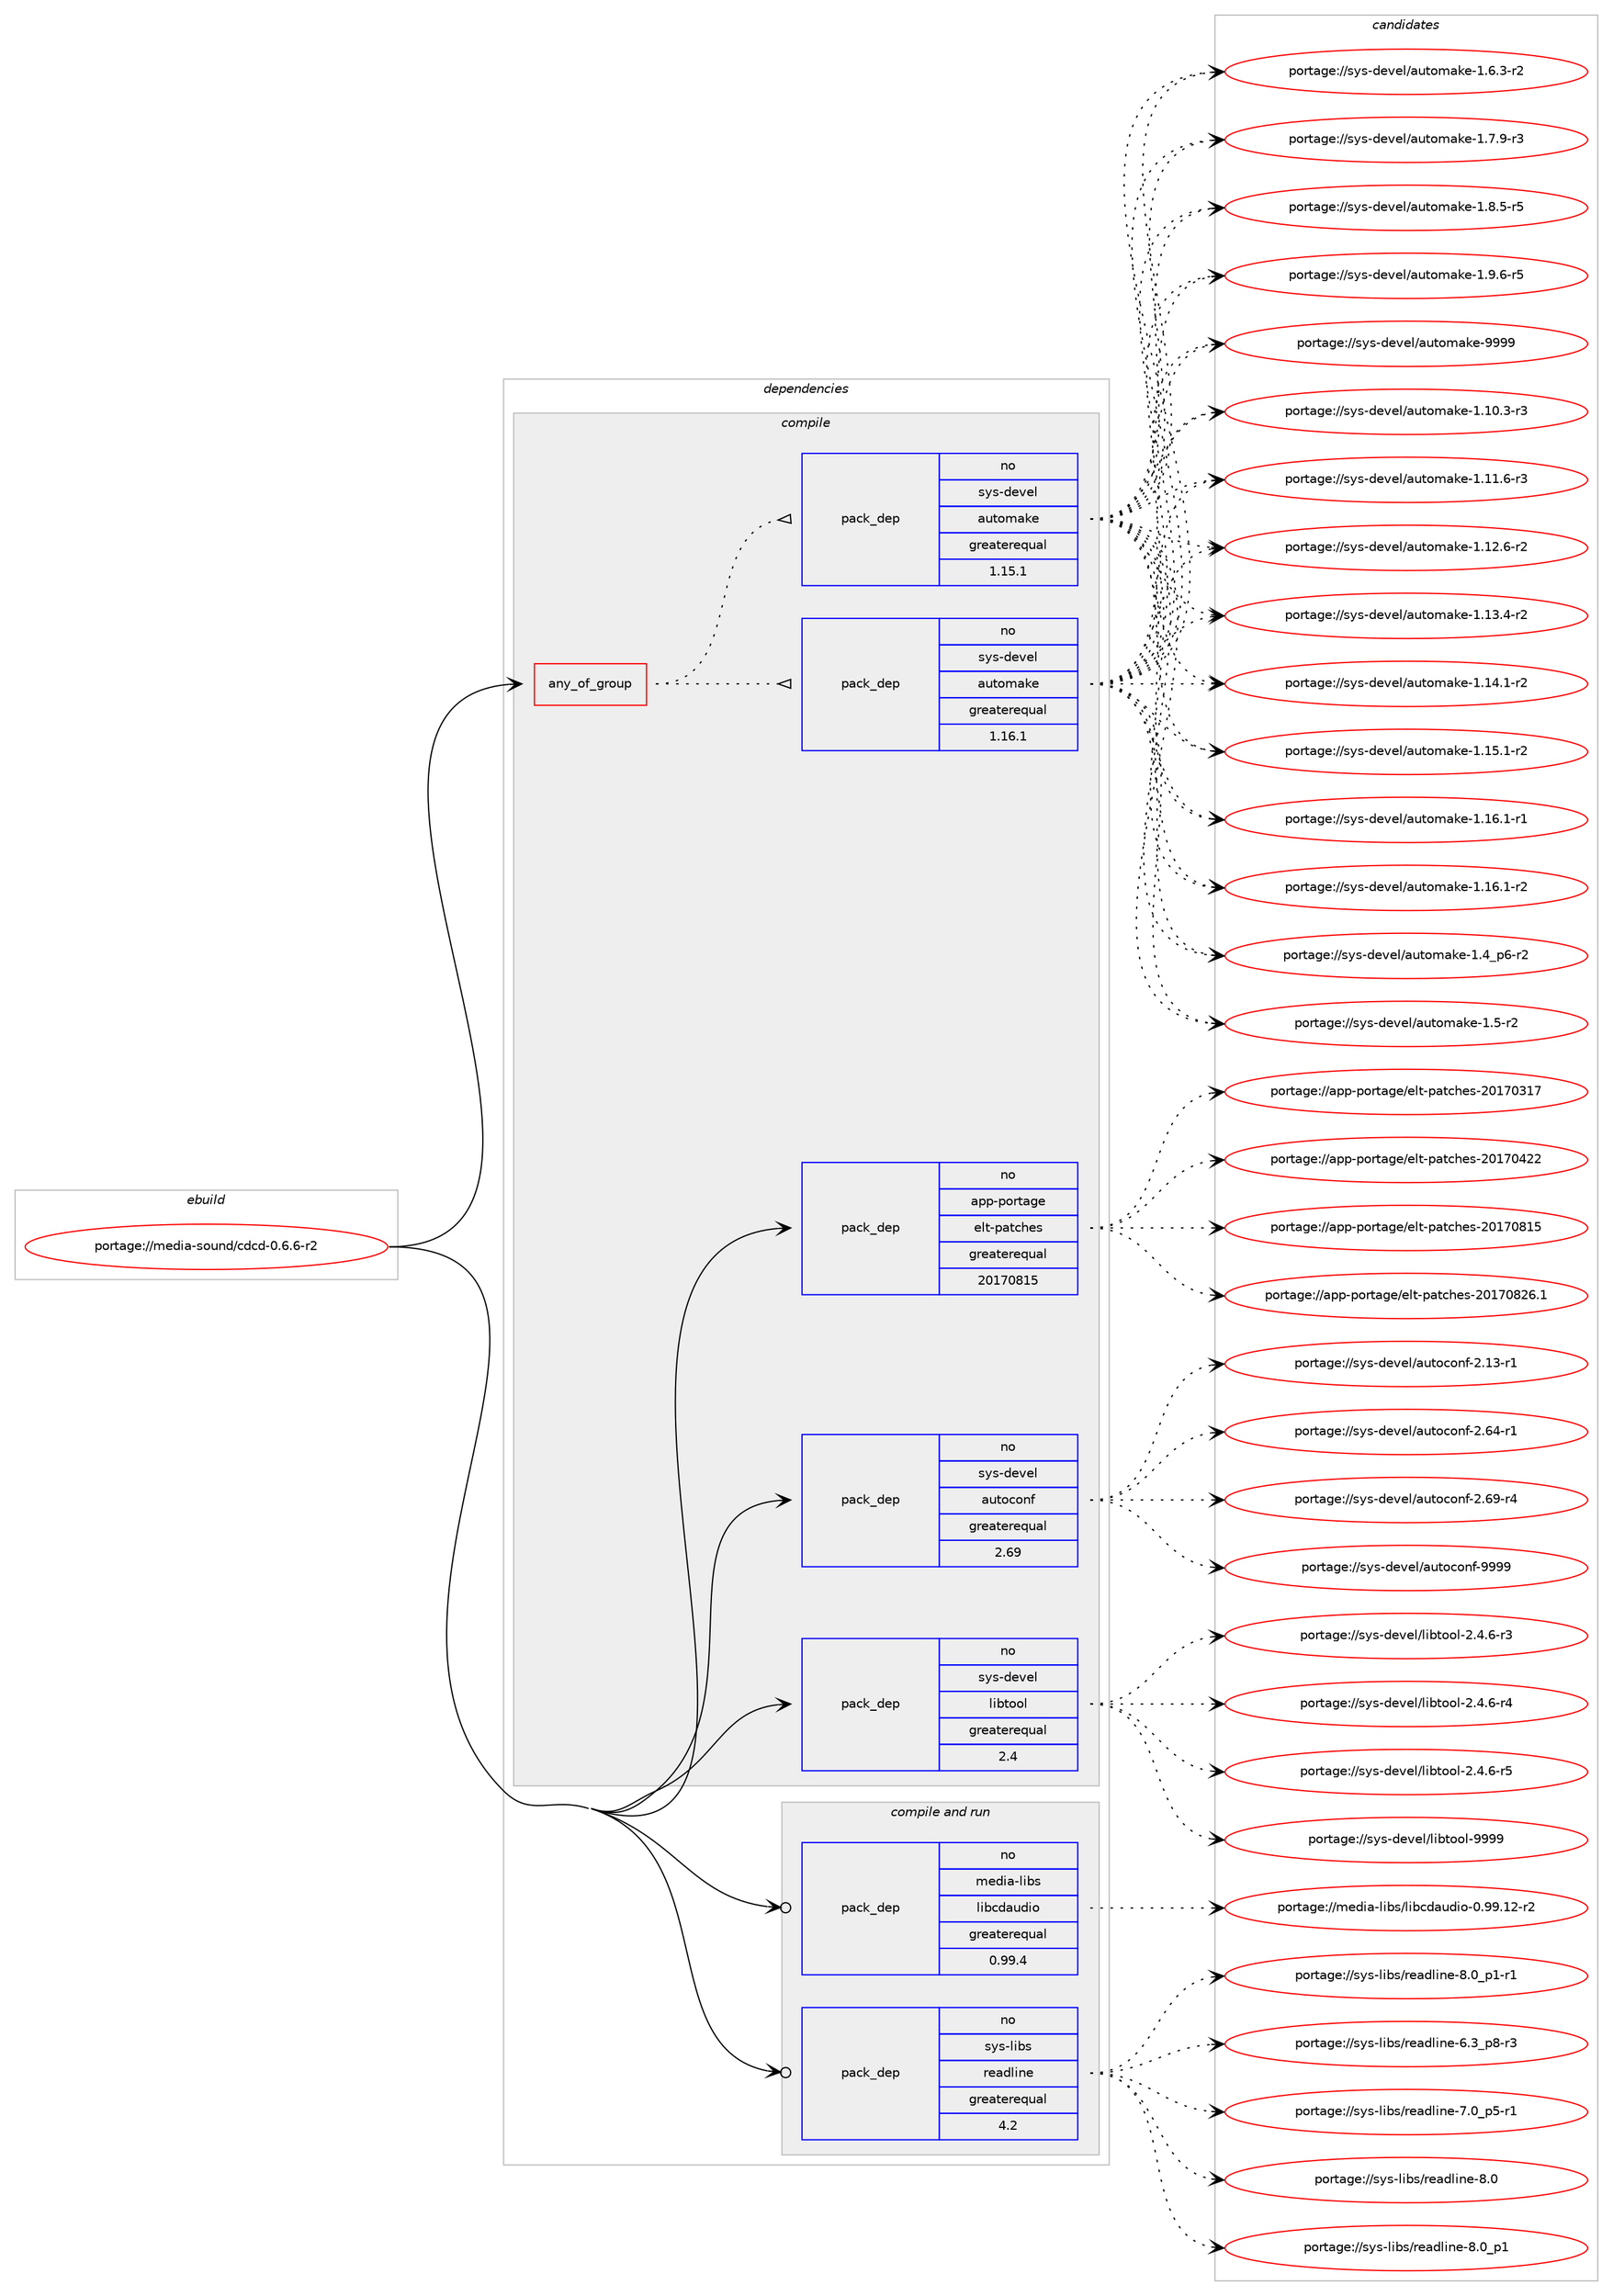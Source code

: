 digraph prolog {

# *************
# Graph options
# *************

newrank=true;
concentrate=true;
compound=true;
graph [rankdir=LR,fontname=Helvetica,fontsize=10,ranksep=1.5];#, ranksep=2.5, nodesep=0.2];
edge  [arrowhead=vee];
node  [fontname=Helvetica,fontsize=10];

# **********
# The ebuild
# **********

subgraph cluster_leftcol {
color=gray;
rank=same;
label=<<i>ebuild</i>>;
id [label="portage://media-sound/cdcd-0.6.6-r2", color=red, width=4, href="../media-sound/cdcd-0.6.6-r2.svg"];
}

# ****************
# The dependencies
# ****************

subgraph cluster_midcol {
color=gray;
label=<<i>dependencies</i>>;
subgraph cluster_compile {
fillcolor="#eeeeee";
style=filled;
label=<<i>compile</i>>;
subgraph any5282 {
dependency330560 [label=<<TABLE BORDER="0" CELLBORDER="1" CELLSPACING="0" CELLPADDING="4"><TR><TD CELLPADDING="10">any_of_group</TD></TR></TABLE>>, shape=none, color=red];subgraph pack243040 {
dependency330561 [label=<<TABLE BORDER="0" CELLBORDER="1" CELLSPACING="0" CELLPADDING="4" WIDTH="220"><TR><TD ROWSPAN="6" CELLPADDING="30">pack_dep</TD></TR><TR><TD WIDTH="110">no</TD></TR><TR><TD>sys-devel</TD></TR><TR><TD>automake</TD></TR><TR><TD>greaterequal</TD></TR><TR><TD>1.16.1</TD></TR></TABLE>>, shape=none, color=blue];
}
dependency330560:e -> dependency330561:w [weight=20,style="dotted",arrowhead="oinv"];
subgraph pack243041 {
dependency330562 [label=<<TABLE BORDER="0" CELLBORDER="1" CELLSPACING="0" CELLPADDING="4" WIDTH="220"><TR><TD ROWSPAN="6" CELLPADDING="30">pack_dep</TD></TR><TR><TD WIDTH="110">no</TD></TR><TR><TD>sys-devel</TD></TR><TR><TD>automake</TD></TR><TR><TD>greaterequal</TD></TR><TR><TD>1.15.1</TD></TR></TABLE>>, shape=none, color=blue];
}
dependency330560:e -> dependency330562:w [weight=20,style="dotted",arrowhead="oinv"];
}
id:e -> dependency330560:w [weight=20,style="solid",arrowhead="vee"];
subgraph pack243042 {
dependency330563 [label=<<TABLE BORDER="0" CELLBORDER="1" CELLSPACING="0" CELLPADDING="4" WIDTH="220"><TR><TD ROWSPAN="6" CELLPADDING="30">pack_dep</TD></TR><TR><TD WIDTH="110">no</TD></TR><TR><TD>app-portage</TD></TR><TR><TD>elt-patches</TD></TR><TR><TD>greaterequal</TD></TR><TR><TD>20170815</TD></TR></TABLE>>, shape=none, color=blue];
}
id:e -> dependency330563:w [weight=20,style="solid",arrowhead="vee"];
subgraph pack243043 {
dependency330564 [label=<<TABLE BORDER="0" CELLBORDER="1" CELLSPACING="0" CELLPADDING="4" WIDTH="220"><TR><TD ROWSPAN="6" CELLPADDING="30">pack_dep</TD></TR><TR><TD WIDTH="110">no</TD></TR><TR><TD>sys-devel</TD></TR><TR><TD>autoconf</TD></TR><TR><TD>greaterequal</TD></TR><TR><TD>2.69</TD></TR></TABLE>>, shape=none, color=blue];
}
id:e -> dependency330564:w [weight=20,style="solid",arrowhead="vee"];
subgraph pack243044 {
dependency330565 [label=<<TABLE BORDER="0" CELLBORDER="1" CELLSPACING="0" CELLPADDING="4" WIDTH="220"><TR><TD ROWSPAN="6" CELLPADDING="30">pack_dep</TD></TR><TR><TD WIDTH="110">no</TD></TR><TR><TD>sys-devel</TD></TR><TR><TD>libtool</TD></TR><TR><TD>greaterequal</TD></TR><TR><TD>2.4</TD></TR></TABLE>>, shape=none, color=blue];
}
id:e -> dependency330565:w [weight=20,style="solid",arrowhead="vee"];
}
subgraph cluster_compileandrun {
fillcolor="#eeeeee";
style=filled;
label=<<i>compile and run</i>>;
subgraph pack243045 {
dependency330566 [label=<<TABLE BORDER="0" CELLBORDER="1" CELLSPACING="0" CELLPADDING="4" WIDTH="220"><TR><TD ROWSPAN="6" CELLPADDING="30">pack_dep</TD></TR><TR><TD WIDTH="110">no</TD></TR><TR><TD>media-libs</TD></TR><TR><TD>libcdaudio</TD></TR><TR><TD>greaterequal</TD></TR><TR><TD>0.99.4</TD></TR></TABLE>>, shape=none, color=blue];
}
id:e -> dependency330566:w [weight=20,style="solid",arrowhead="odotvee"];
subgraph pack243046 {
dependency330567 [label=<<TABLE BORDER="0" CELLBORDER="1" CELLSPACING="0" CELLPADDING="4" WIDTH="220"><TR><TD ROWSPAN="6" CELLPADDING="30">pack_dep</TD></TR><TR><TD WIDTH="110">no</TD></TR><TR><TD>sys-libs</TD></TR><TR><TD>readline</TD></TR><TR><TD>greaterequal</TD></TR><TR><TD>4.2</TD></TR></TABLE>>, shape=none, color=blue];
}
id:e -> dependency330567:w [weight=20,style="solid",arrowhead="odotvee"];
}
subgraph cluster_run {
fillcolor="#eeeeee";
style=filled;
label=<<i>run</i>>;
}
}

# **************
# The candidates
# **************

subgraph cluster_choices {
rank=same;
color=gray;
label=<<i>candidates</i>>;

subgraph choice243040 {
color=black;
nodesep=1;
choiceportage11512111545100101118101108479711711611110997107101454946494846514511451 [label="portage://sys-devel/automake-1.10.3-r3", color=red, width=4,href="../sys-devel/automake-1.10.3-r3.svg"];
choiceportage11512111545100101118101108479711711611110997107101454946494946544511451 [label="portage://sys-devel/automake-1.11.6-r3", color=red, width=4,href="../sys-devel/automake-1.11.6-r3.svg"];
choiceportage11512111545100101118101108479711711611110997107101454946495046544511450 [label="portage://sys-devel/automake-1.12.6-r2", color=red, width=4,href="../sys-devel/automake-1.12.6-r2.svg"];
choiceportage11512111545100101118101108479711711611110997107101454946495146524511450 [label="portage://sys-devel/automake-1.13.4-r2", color=red, width=4,href="../sys-devel/automake-1.13.4-r2.svg"];
choiceportage11512111545100101118101108479711711611110997107101454946495246494511450 [label="portage://sys-devel/automake-1.14.1-r2", color=red, width=4,href="../sys-devel/automake-1.14.1-r2.svg"];
choiceportage11512111545100101118101108479711711611110997107101454946495346494511450 [label="portage://sys-devel/automake-1.15.1-r2", color=red, width=4,href="../sys-devel/automake-1.15.1-r2.svg"];
choiceportage11512111545100101118101108479711711611110997107101454946495446494511449 [label="portage://sys-devel/automake-1.16.1-r1", color=red, width=4,href="../sys-devel/automake-1.16.1-r1.svg"];
choiceportage11512111545100101118101108479711711611110997107101454946495446494511450 [label="portage://sys-devel/automake-1.16.1-r2", color=red, width=4,href="../sys-devel/automake-1.16.1-r2.svg"];
choiceportage115121115451001011181011084797117116111109971071014549465295112544511450 [label="portage://sys-devel/automake-1.4_p6-r2", color=red, width=4,href="../sys-devel/automake-1.4_p6-r2.svg"];
choiceportage11512111545100101118101108479711711611110997107101454946534511450 [label="portage://sys-devel/automake-1.5-r2", color=red, width=4,href="../sys-devel/automake-1.5-r2.svg"];
choiceportage115121115451001011181011084797117116111109971071014549465446514511450 [label="portage://sys-devel/automake-1.6.3-r2", color=red, width=4,href="../sys-devel/automake-1.6.3-r2.svg"];
choiceportage115121115451001011181011084797117116111109971071014549465546574511451 [label="portage://sys-devel/automake-1.7.9-r3", color=red, width=4,href="../sys-devel/automake-1.7.9-r3.svg"];
choiceportage115121115451001011181011084797117116111109971071014549465646534511453 [label="portage://sys-devel/automake-1.8.5-r5", color=red, width=4,href="../sys-devel/automake-1.8.5-r5.svg"];
choiceportage115121115451001011181011084797117116111109971071014549465746544511453 [label="portage://sys-devel/automake-1.9.6-r5", color=red, width=4,href="../sys-devel/automake-1.9.6-r5.svg"];
choiceportage115121115451001011181011084797117116111109971071014557575757 [label="portage://sys-devel/automake-9999", color=red, width=4,href="../sys-devel/automake-9999.svg"];
dependency330561:e -> choiceportage11512111545100101118101108479711711611110997107101454946494846514511451:w [style=dotted,weight="100"];
dependency330561:e -> choiceportage11512111545100101118101108479711711611110997107101454946494946544511451:w [style=dotted,weight="100"];
dependency330561:e -> choiceportage11512111545100101118101108479711711611110997107101454946495046544511450:w [style=dotted,weight="100"];
dependency330561:e -> choiceportage11512111545100101118101108479711711611110997107101454946495146524511450:w [style=dotted,weight="100"];
dependency330561:e -> choiceportage11512111545100101118101108479711711611110997107101454946495246494511450:w [style=dotted,weight="100"];
dependency330561:e -> choiceportage11512111545100101118101108479711711611110997107101454946495346494511450:w [style=dotted,weight="100"];
dependency330561:e -> choiceportage11512111545100101118101108479711711611110997107101454946495446494511449:w [style=dotted,weight="100"];
dependency330561:e -> choiceportage11512111545100101118101108479711711611110997107101454946495446494511450:w [style=dotted,weight="100"];
dependency330561:e -> choiceportage115121115451001011181011084797117116111109971071014549465295112544511450:w [style=dotted,weight="100"];
dependency330561:e -> choiceportage11512111545100101118101108479711711611110997107101454946534511450:w [style=dotted,weight="100"];
dependency330561:e -> choiceportage115121115451001011181011084797117116111109971071014549465446514511450:w [style=dotted,weight="100"];
dependency330561:e -> choiceportage115121115451001011181011084797117116111109971071014549465546574511451:w [style=dotted,weight="100"];
dependency330561:e -> choiceportage115121115451001011181011084797117116111109971071014549465646534511453:w [style=dotted,weight="100"];
dependency330561:e -> choiceportage115121115451001011181011084797117116111109971071014549465746544511453:w [style=dotted,weight="100"];
dependency330561:e -> choiceportage115121115451001011181011084797117116111109971071014557575757:w [style=dotted,weight="100"];
}
subgraph choice243041 {
color=black;
nodesep=1;
choiceportage11512111545100101118101108479711711611110997107101454946494846514511451 [label="portage://sys-devel/automake-1.10.3-r3", color=red, width=4,href="../sys-devel/automake-1.10.3-r3.svg"];
choiceportage11512111545100101118101108479711711611110997107101454946494946544511451 [label="portage://sys-devel/automake-1.11.6-r3", color=red, width=4,href="../sys-devel/automake-1.11.6-r3.svg"];
choiceportage11512111545100101118101108479711711611110997107101454946495046544511450 [label="portage://sys-devel/automake-1.12.6-r2", color=red, width=4,href="../sys-devel/automake-1.12.6-r2.svg"];
choiceportage11512111545100101118101108479711711611110997107101454946495146524511450 [label="portage://sys-devel/automake-1.13.4-r2", color=red, width=4,href="../sys-devel/automake-1.13.4-r2.svg"];
choiceportage11512111545100101118101108479711711611110997107101454946495246494511450 [label="portage://sys-devel/automake-1.14.1-r2", color=red, width=4,href="../sys-devel/automake-1.14.1-r2.svg"];
choiceportage11512111545100101118101108479711711611110997107101454946495346494511450 [label="portage://sys-devel/automake-1.15.1-r2", color=red, width=4,href="../sys-devel/automake-1.15.1-r2.svg"];
choiceportage11512111545100101118101108479711711611110997107101454946495446494511449 [label="portage://sys-devel/automake-1.16.1-r1", color=red, width=4,href="../sys-devel/automake-1.16.1-r1.svg"];
choiceportage11512111545100101118101108479711711611110997107101454946495446494511450 [label="portage://sys-devel/automake-1.16.1-r2", color=red, width=4,href="../sys-devel/automake-1.16.1-r2.svg"];
choiceportage115121115451001011181011084797117116111109971071014549465295112544511450 [label="portage://sys-devel/automake-1.4_p6-r2", color=red, width=4,href="../sys-devel/automake-1.4_p6-r2.svg"];
choiceportage11512111545100101118101108479711711611110997107101454946534511450 [label="portage://sys-devel/automake-1.5-r2", color=red, width=4,href="../sys-devel/automake-1.5-r2.svg"];
choiceportage115121115451001011181011084797117116111109971071014549465446514511450 [label="portage://sys-devel/automake-1.6.3-r2", color=red, width=4,href="../sys-devel/automake-1.6.3-r2.svg"];
choiceportage115121115451001011181011084797117116111109971071014549465546574511451 [label="portage://sys-devel/automake-1.7.9-r3", color=red, width=4,href="../sys-devel/automake-1.7.9-r3.svg"];
choiceportage115121115451001011181011084797117116111109971071014549465646534511453 [label="portage://sys-devel/automake-1.8.5-r5", color=red, width=4,href="../sys-devel/automake-1.8.5-r5.svg"];
choiceportage115121115451001011181011084797117116111109971071014549465746544511453 [label="portage://sys-devel/automake-1.9.6-r5", color=red, width=4,href="../sys-devel/automake-1.9.6-r5.svg"];
choiceportage115121115451001011181011084797117116111109971071014557575757 [label="portage://sys-devel/automake-9999", color=red, width=4,href="../sys-devel/automake-9999.svg"];
dependency330562:e -> choiceportage11512111545100101118101108479711711611110997107101454946494846514511451:w [style=dotted,weight="100"];
dependency330562:e -> choiceportage11512111545100101118101108479711711611110997107101454946494946544511451:w [style=dotted,weight="100"];
dependency330562:e -> choiceportage11512111545100101118101108479711711611110997107101454946495046544511450:w [style=dotted,weight="100"];
dependency330562:e -> choiceportage11512111545100101118101108479711711611110997107101454946495146524511450:w [style=dotted,weight="100"];
dependency330562:e -> choiceportage11512111545100101118101108479711711611110997107101454946495246494511450:w [style=dotted,weight="100"];
dependency330562:e -> choiceportage11512111545100101118101108479711711611110997107101454946495346494511450:w [style=dotted,weight="100"];
dependency330562:e -> choiceportage11512111545100101118101108479711711611110997107101454946495446494511449:w [style=dotted,weight="100"];
dependency330562:e -> choiceportage11512111545100101118101108479711711611110997107101454946495446494511450:w [style=dotted,weight="100"];
dependency330562:e -> choiceportage115121115451001011181011084797117116111109971071014549465295112544511450:w [style=dotted,weight="100"];
dependency330562:e -> choiceportage11512111545100101118101108479711711611110997107101454946534511450:w [style=dotted,weight="100"];
dependency330562:e -> choiceportage115121115451001011181011084797117116111109971071014549465446514511450:w [style=dotted,weight="100"];
dependency330562:e -> choiceportage115121115451001011181011084797117116111109971071014549465546574511451:w [style=dotted,weight="100"];
dependency330562:e -> choiceportage115121115451001011181011084797117116111109971071014549465646534511453:w [style=dotted,weight="100"];
dependency330562:e -> choiceportage115121115451001011181011084797117116111109971071014549465746544511453:w [style=dotted,weight="100"];
dependency330562:e -> choiceportage115121115451001011181011084797117116111109971071014557575757:w [style=dotted,weight="100"];
}
subgraph choice243042 {
color=black;
nodesep=1;
choiceportage97112112451121111141169710310147101108116451129711699104101115455048495548514955 [label="portage://app-portage/elt-patches-20170317", color=red, width=4,href="../app-portage/elt-patches-20170317.svg"];
choiceportage97112112451121111141169710310147101108116451129711699104101115455048495548525050 [label="portage://app-portage/elt-patches-20170422", color=red, width=4,href="../app-portage/elt-patches-20170422.svg"];
choiceportage97112112451121111141169710310147101108116451129711699104101115455048495548564953 [label="portage://app-portage/elt-patches-20170815", color=red, width=4,href="../app-portage/elt-patches-20170815.svg"];
choiceportage971121124511211111411697103101471011081164511297116991041011154550484955485650544649 [label="portage://app-portage/elt-patches-20170826.1", color=red, width=4,href="../app-portage/elt-patches-20170826.1.svg"];
dependency330563:e -> choiceportage97112112451121111141169710310147101108116451129711699104101115455048495548514955:w [style=dotted,weight="100"];
dependency330563:e -> choiceportage97112112451121111141169710310147101108116451129711699104101115455048495548525050:w [style=dotted,weight="100"];
dependency330563:e -> choiceportage97112112451121111141169710310147101108116451129711699104101115455048495548564953:w [style=dotted,weight="100"];
dependency330563:e -> choiceportage971121124511211111411697103101471011081164511297116991041011154550484955485650544649:w [style=dotted,weight="100"];
}
subgraph choice243043 {
color=black;
nodesep=1;
choiceportage1151211154510010111810110847971171161119911111010245504649514511449 [label="portage://sys-devel/autoconf-2.13-r1", color=red, width=4,href="../sys-devel/autoconf-2.13-r1.svg"];
choiceportage1151211154510010111810110847971171161119911111010245504654524511449 [label="portage://sys-devel/autoconf-2.64-r1", color=red, width=4,href="../sys-devel/autoconf-2.64-r1.svg"];
choiceportage1151211154510010111810110847971171161119911111010245504654574511452 [label="portage://sys-devel/autoconf-2.69-r4", color=red, width=4,href="../sys-devel/autoconf-2.69-r4.svg"];
choiceportage115121115451001011181011084797117116111991111101024557575757 [label="portage://sys-devel/autoconf-9999", color=red, width=4,href="../sys-devel/autoconf-9999.svg"];
dependency330564:e -> choiceportage1151211154510010111810110847971171161119911111010245504649514511449:w [style=dotted,weight="100"];
dependency330564:e -> choiceportage1151211154510010111810110847971171161119911111010245504654524511449:w [style=dotted,weight="100"];
dependency330564:e -> choiceportage1151211154510010111810110847971171161119911111010245504654574511452:w [style=dotted,weight="100"];
dependency330564:e -> choiceportage115121115451001011181011084797117116111991111101024557575757:w [style=dotted,weight="100"];
}
subgraph choice243044 {
color=black;
nodesep=1;
choiceportage1151211154510010111810110847108105981161111111084550465246544511451 [label="portage://sys-devel/libtool-2.4.6-r3", color=red, width=4,href="../sys-devel/libtool-2.4.6-r3.svg"];
choiceportage1151211154510010111810110847108105981161111111084550465246544511452 [label="portage://sys-devel/libtool-2.4.6-r4", color=red, width=4,href="../sys-devel/libtool-2.4.6-r4.svg"];
choiceportage1151211154510010111810110847108105981161111111084550465246544511453 [label="portage://sys-devel/libtool-2.4.6-r5", color=red, width=4,href="../sys-devel/libtool-2.4.6-r5.svg"];
choiceportage1151211154510010111810110847108105981161111111084557575757 [label="portage://sys-devel/libtool-9999", color=red, width=4,href="../sys-devel/libtool-9999.svg"];
dependency330565:e -> choiceportage1151211154510010111810110847108105981161111111084550465246544511451:w [style=dotted,weight="100"];
dependency330565:e -> choiceportage1151211154510010111810110847108105981161111111084550465246544511452:w [style=dotted,weight="100"];
dependency330565:e -> choiceportage1151211154510010111810110847108105981161111111084550465246544511453:w [style=dotted,weight="100"];
dependency330565:e -> choiceportage1151211154510010111810110847108105981161111111084557575757:w [style=dotted,weight="100"];
}
subgraph choice243045 {
color=black;
nodesep=1;
choiceportage1091011001059745108105981154710810598991009711710010511145484657574649504511450 [label="portage://media-libs/libcdaudio-0.99.12-r2", color=red, width=4,href="../media-libs/libcdaudio-0.99.12-r2.svg"];
dependency330566:e -> choiceportage1091011001059745108105981154710810598991009711710010511145484657574649504511450:w [style=dotted,weight="100"];
}
subgraph choice243046 {
color=black;
nodesep=1;
choiceportage115121115451081059811547114101971001081051101014554465195112564511451 [label="portage://sys-libs/readline-6.3_p8-r3", color=red, width=4,href="../sys-libs/readline-6.3_p8-r3.svg"];
choiceportage115121115451081059811547114101971001081051101014555464895112534511449 [label="portage://sys-libs/readline-7.0_p5-r1", color=red, width=4,href="../sys-libs/readline-7.0_p5-r1.svg"];
choiceportage1151211154510810598115471141019710010810511010145564648 [label="portage://sys-libs/readline-8.0", color=red, width=4,href="../sys-libs/readline-8.0.svg"];
choiceportage11512111545108105981154711410197100108105110101455646489511249 [label="portage://sys-libs/readline-8.0_p1", color=red, width=4,href="../sys-libs/readline-8.0_p1.svg"];
choiceportage115121115451081059811547114101971001081051101014556464895112494511449 [label="portage://sys-libs/readline-8.0_p1-r1", color=red, width=4,href="../sys-libs/readline-8.0_p1-r1.svg"];
dependency330567:e -> choiceportage115121115451081059811547114101971001081051101014554465195112564511451:w [style=dotted,weight="100"];
dependency330567:e -> choiceportage115121115451081059811547114101971001081051101014555464895112534511449:w [style=dotted,weight="100"];
dependency330567:e -> choiceportage1151211154510810598115471141019710010810511010145564648:w [style=dotted,weight="100"];
dependency330567:e -> choiceportage11512111545108105981154711410197100108105110101455646489511249:w [style=dotted,weight="100"];
dependency330567:e -> choiceportage115121115451081059811547114101971001081051101014556464895112494511449:w [style=dotted,weight="100"];
}
}

}
